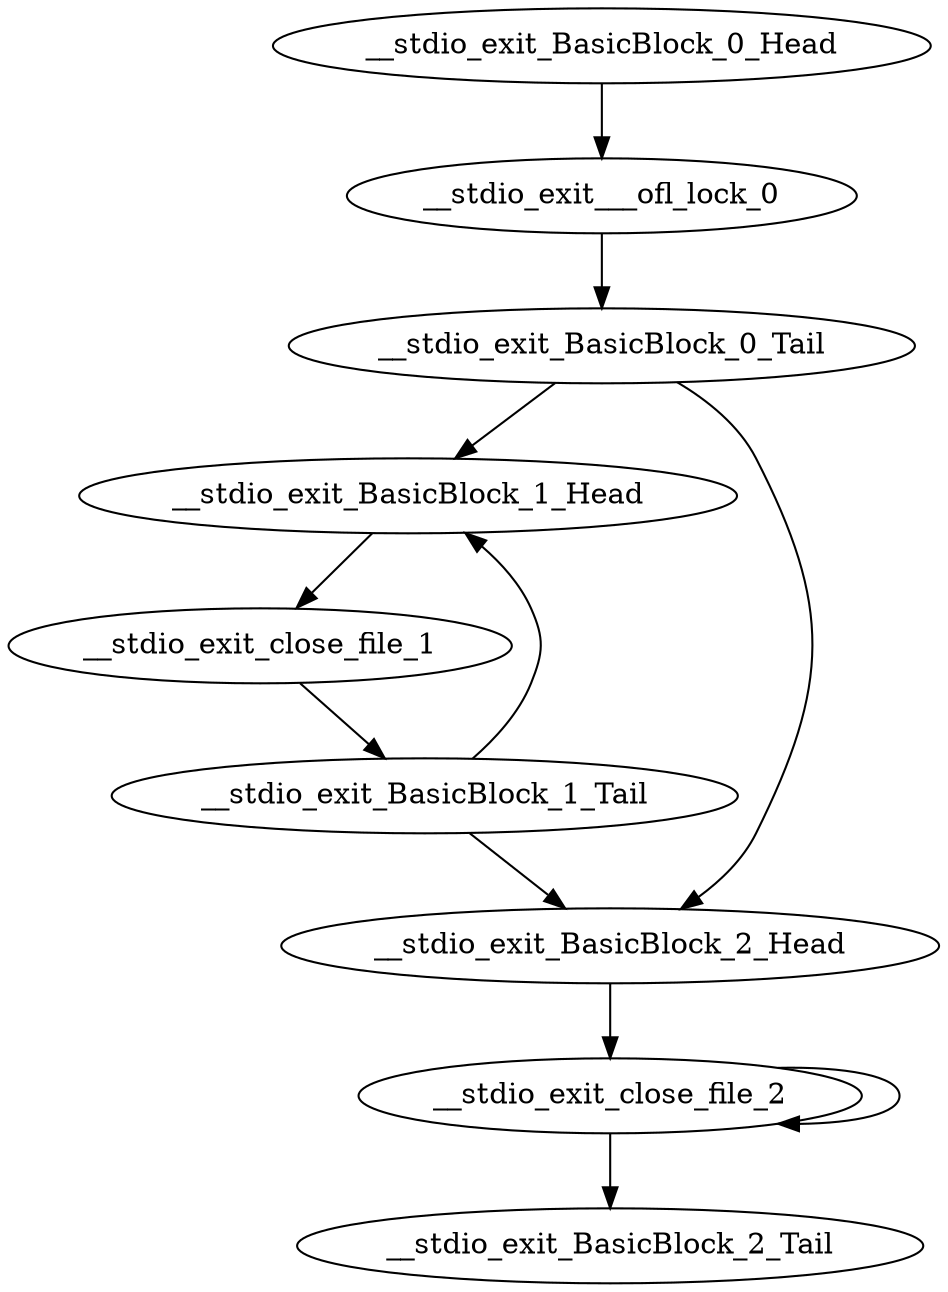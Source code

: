 digraph G {
    "__stdio_exit_BasicBlock_1_Head" -> "__stdio_exit_close_file_1"
    "__stdio_exit_close_file_1" -> "__stdio_exit_BasicBlock_1_Tail"
    "__stdio_exit___ofl_lock_0" -> "__stdio_exit_BasicBlock_0_Tail"
    "__stdio_exit_BasicBlock_1_Tail" -> "__stdio_exit_BasicBlock_1_Head"
    "__stdio_exit_BasicBlock_1_Tail" -> "__stdio_exit_BasicBlock_2_Head"
    "__stdio_exit_BasicBlock_0_Tail" -> "__stdio_exit_BasicBlock_1_Head"
    "__stdio_exit_BasicBlock_0_Tail" -> "__stdio_exit_BasicBlock_2_Head"
    "__stdio_exit_BasicBlock_2_Head" -> "__stdio_exit_close_file_2"
    "__stdio_exit_BasicBlock_0_Head" -> "__stdio_exit___ofl_lock_0"
    "__stdio_exit_close_file_2" -> "__stdio_exit_close_file_2"
    "__stdio_exit_close_file_2" -> "__stdio_exit_BasicBlock_2_Tail"
}
